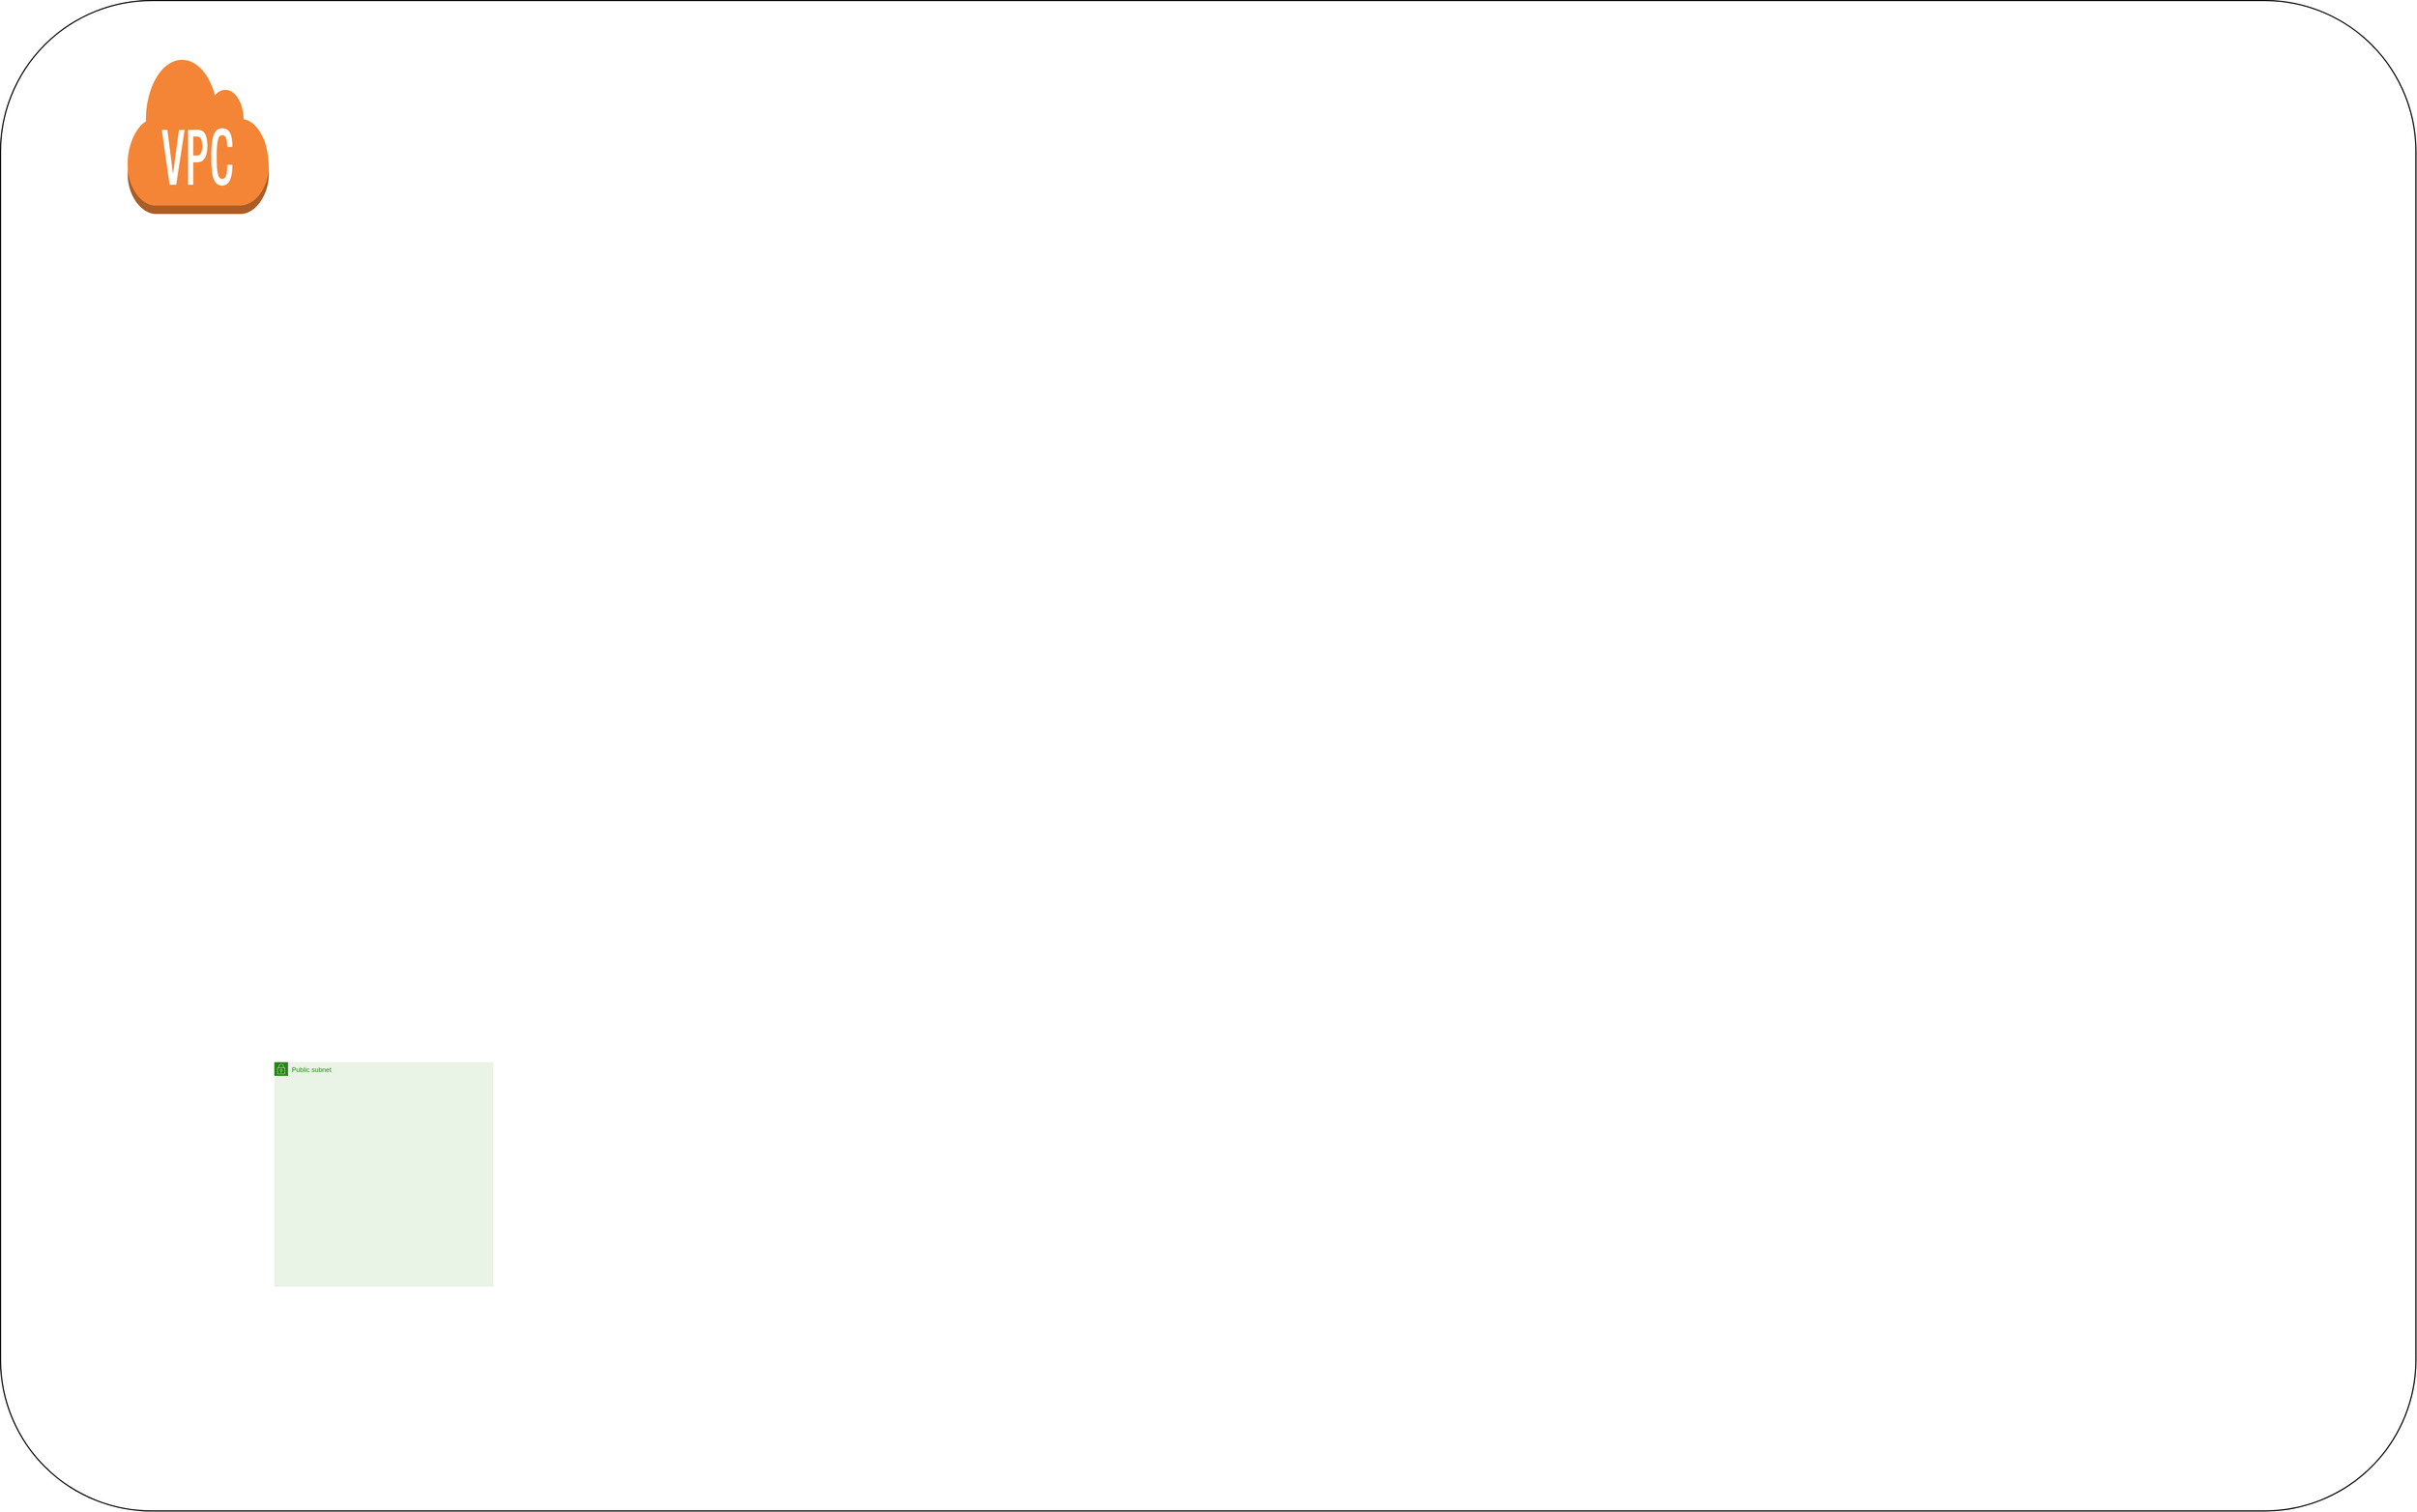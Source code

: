 <mxfile version="14.7.6" type="github">
  <diagram id="Ht1M8jgEwFfnCIfOTk4-" name="Page-1">
    <mxGraphModel dx="9858" dy="7325" grid="1" gridSize="10" guides="1" tooltips="1" connect="1" arrows="1" fold="1" page="1" pageScale="1" pageWidth="1169" pageHeight="827" math="0" shadow="0">
      <root>
        <mxCell id="0" />
        <mxCell id="1" parent="0" />
        <mxCell id="drdZa8tH5BkG_M7NMPW4-2" value="Public subnet" style="points=[[0,0],[0.25,0],[0.5,0],[0.75,0],[1,0],[1,0.25],[1,0.5],[1,0.75],[1,1],[0.75,1],[0.5,1],[0.25,1],[0,1],[0,0.75],[0,0.5],[0,0.25]];outlineConnect=0;gradientColor=none;html=1;whiteSpace=wrap;fontSize=12;fontStyle=0;shape=mxgraph.aws4.group;grIcon=mxgraph.aws4.group_security_group;grStroke=0;strokeColor=#248814;fillColor=#E9F3E6;verticalAlign=top;align=left;spacingLeft=30;fontColor=#248814;dashed=0;" vertex="1" parent="1">
          <mxGeometry x="480" y="220" width="400" height="410" as="geometry" />
        </mxCell>
        <mxCell id="drdZa8tH5BkG_M7NMPW4-3" value="" style="rounded=1;arcSize=10;dashed=0;fillColor=none;gradientColor=none;strokeWidth=2;" vertex="1" parent="1">
          <mxGeometry x="-20" y="-1720" width="4411" height="2760" as="geometry" />
        </mxCell>
        <mxCell id="drdZa8tH5BkG_M7NMPW4-4" value="" style="dashed=0;html=1;shape=mxgraph.aws3.virtual_private_cloud;fillColor=#F58536;gradientColor=none;dashed=0;" vertex="1" parent="1">
          <mxGeometry x="210" y="-1620" width="260" height="290" as="geometry" />
        </mxCell>
      </root>
    </mxGraphModel>
  </diagram>
</mxfile>
